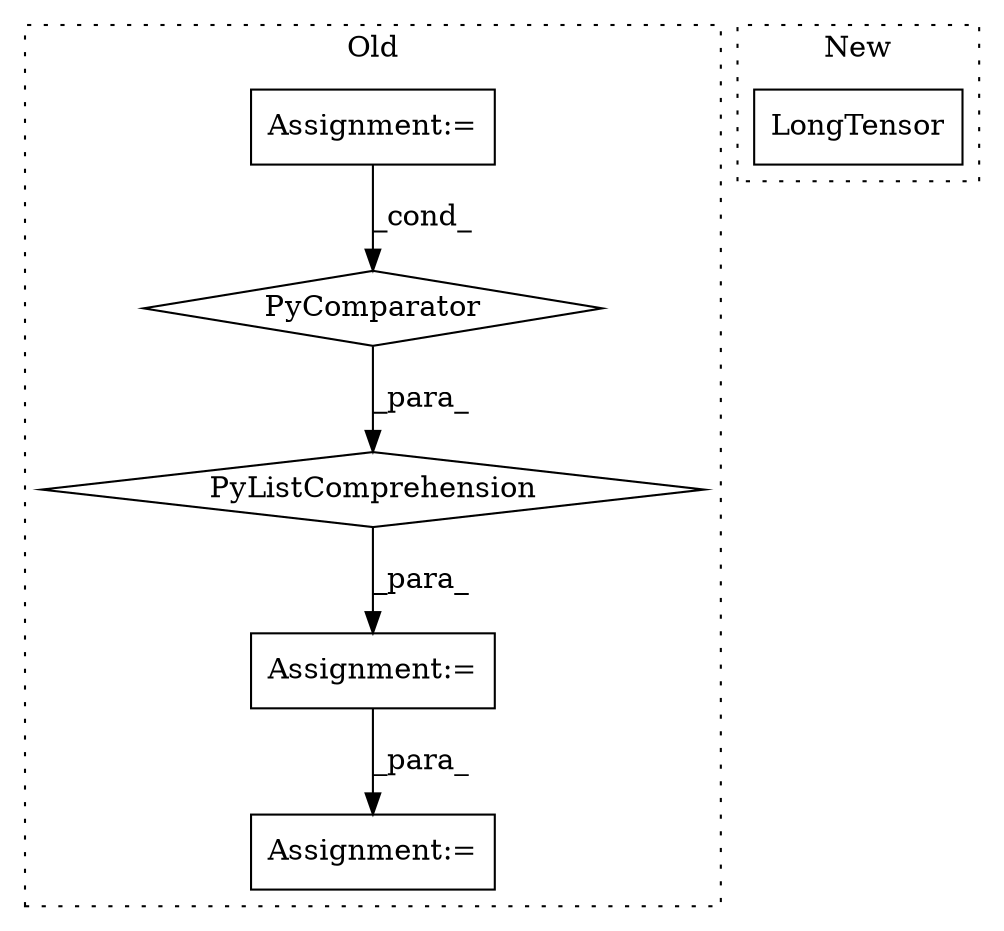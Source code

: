 digraph G {
subgraph cluster0 {
1 [label="PyListComprehension" a="109" s="2259" l="165" shape="diamond"];
3 [label="Assignment:=" a="7" s="2539" l="17" shape="box"];
4 [label="Assignment:=" a="7" s="2359" l="57" shape="box"];
5 [label="PyComparator" a="113" s="2359" l="57" shape="diamond"];
6 [label="Assignment:=" a="7" s="2627" l="19" shape="box"];
label = "Old";
style="dotted";
}
subgraph cluster1 {
2 [label="LongTensor" a="32" s="2557" l="12" shape="box"];
label = "New";
style="dotted";
}
1 -> 6 [label="_para_"];
4 -> 5 [label="_cond_"];
5 -> 1 [label="_para_"];
6 -> 3 [label="_para_"];
}